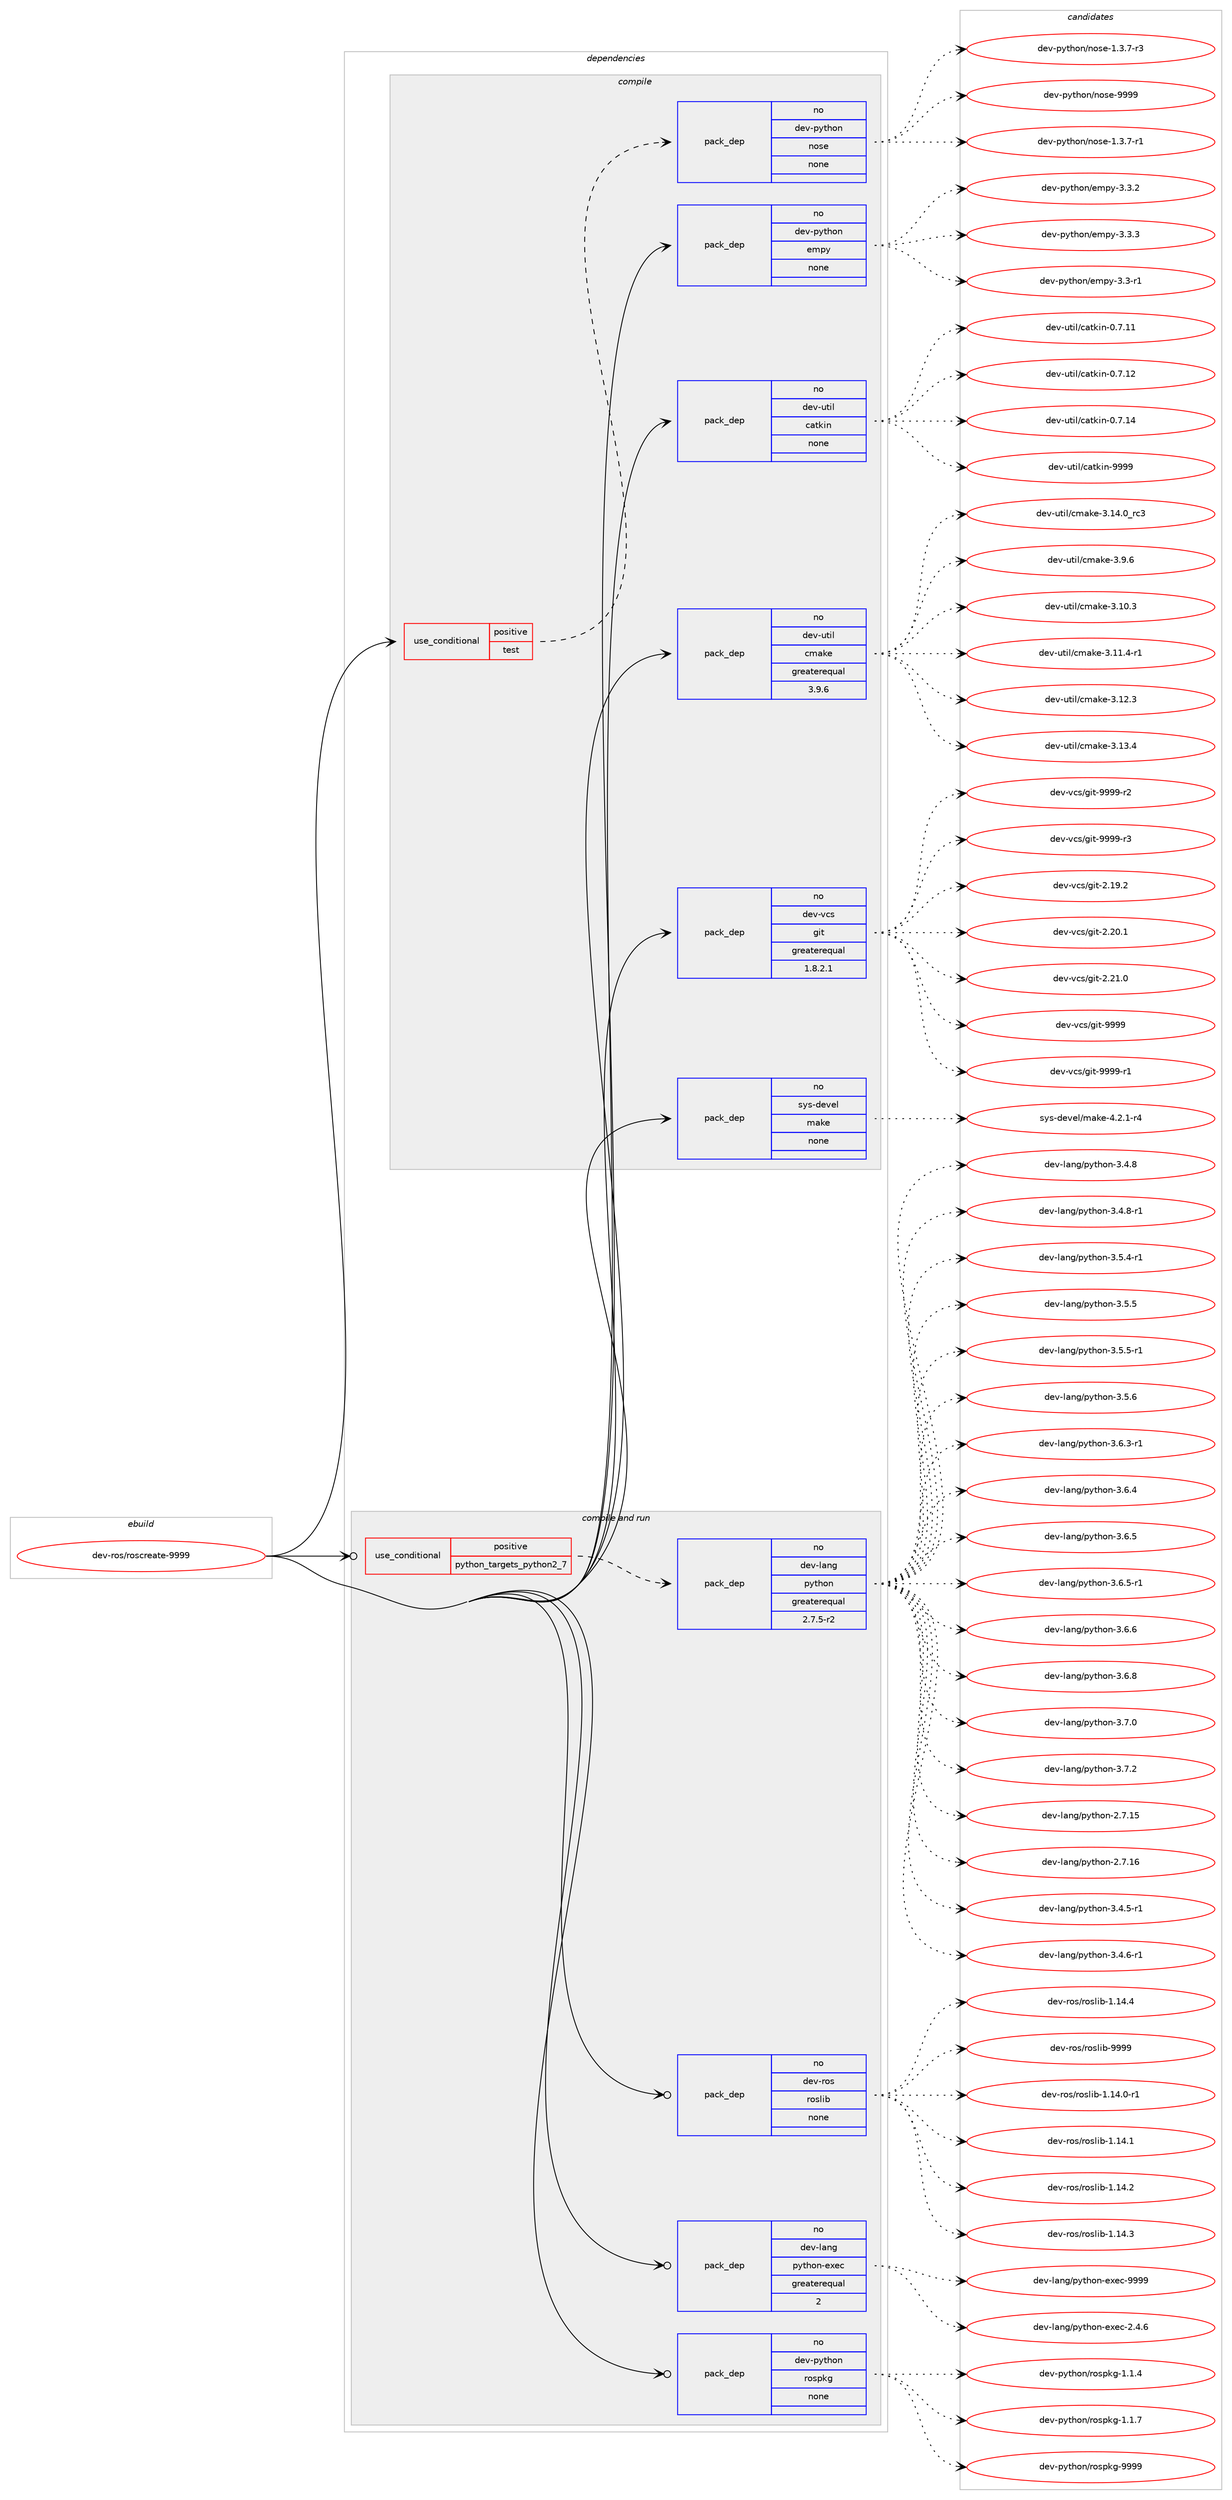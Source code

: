 digraph prolog {

# *************
# Graph options
# *************

newrank=true;
concentrate=true;
compound=true;
graph [rankdir=LR,fontname=Helvetica,fontsize=10,ranksep=1.5];#, ranksep=2.5, nodesep=0.2];
edge  [arrowhead=vee];
node  [fontname=Helvetica,fontsize=10];

# **********
# The ebuild
# **********

subgraph cluster_leftcol {
color=gray;
rank=same;
label=<<i>ebuild</i>>;
id [label="dev-ros/roscreate-9999", color=red, width=4, href="../dev-ros/roscreate-9999.svg"];
}

# ****************
# The dependencies
# ****************

subgraph cluster_midcol {
color=gray;
label=<<i>dependencies</i>>;
subgraph cluster_compile {
fillcolor="#eeeeee";
style=filled;
label=<<i>compile</i>>;
subgraph cond389886 {
dependency1465201 [label=<<TABLE BORDER="0" CELLBORDER="1" CELLSPACING="0" CELLPADDING="4"><TR><TD ROWSPAN="3" CELLPADDING="10">use_conditional</TD></TR><TR><TD>positive</TD></TR><TR><TD>test</TD></TR></TABLE>>, shape=none, color=red];
subgraph pack1051925 {
dependency1465202 [label=<<TABLE BORDER="0" CELLBORDER="1" CELLSPACING="0" CELLPADDING="4" WIDTH="220"><TR><TD ROWSPAN="6" CELLPADDING="30">pack_dep</TD></TR><TR><TD WIDTH="110">no</TD></TR><TR><TD>dev-python</TD></TR><TR><TD>nose</TD></TR><TR><TD>none</TD></TR><TR><TD></TD></TR></TABLE>>, shape=none, color=blue];
}
dependency1465201:e -> dependency1465202:w [weight=20,style="dashed",arrowhead="vee"];
}
id:e -> dependency1465201:w [weight=20,style="solid",arrowhead="vee"];
subgraph pack1051926 {
dependency1465203 [label=<<TABLE BORDER="0" CELLBORDER="1" CELLSPACING="0" CELLPADDING="4" WIDTH="220"><TR><TD ROWSPAN="6" CELLPADDING="30">pack_dep</TD></TR><TR><TD WIDTH="110">no</TD></TR><TR><TD>dev-python</TD></TR><TR><TD>empy</TD></TR><TR><TD>none</TD></TR><TR><TD></TD></TR></TABLE>>, shape=none, color=blue];
}
id:e -> dependency1465203:w [weight=20,style="solid",arrowhead="vee"];
subgraph pack1051927 {
dependency1465204 [label=<<TABLE BORDER="0" CELLBORDER="1" CELLSPACING="0" CELLPADDING="4" WIDTH="220"><TR><TD ROWSPAN="6" CELLPADDING="30">pack_dep</TD></TR><TR><TD WIDTH="110">no</TD></TR><TR><TD>dev-util</TD></TR><TR><TD>catkin</TD></TR><TR><TD>none</TD></TR><TR><TD></TD></TR></TABLE>>, shape=none, color=blue];
}
id:e -> dependency1465204:w [weight=20,style="solid",arrowhead="vee"];
subgraph pack1051928 {
dependency1465205 [label=<<TABLE BORDER="0" CELLBORDER="1" CELLSPACING="0" CELLPADDING="4" WIDTH="220"><TR><TD ROWSPAN="6" CELLPADDING="30">pack_dep</TD></TR><TR><TD WIDTH="110">no</TD></TR><TR><TD>dev-util</TD></TR><TR><TD>cmake</TD></TR><TR><TD>greaterequal</TD></TR><TR><TD>3.9.6</TD></TR></TABLE>>, shape=none, color=blue];
}
id:e -> dependency1465205:w [weight=20,style="solid",arrowhead="vee"];
subgraph pack1051929 {
dependency1465206 [label=<<TABLE BORDER="0" CELLBORDER="1" CELLSPACING="0" CELLPADDING="4" WIDTH="220"><TR><TD ROWSPAN="6" CELLPADDING="30">pack_dep</TD></TR><TR><TD WIDTH="110">no</TD></TR><TR><TD>dev-vcs</TD></TR><TR><TD>git</TD></TR><TR><TD>greaterequal</TD></TR><TR><TD>1.8.2.1</TD></TR></TABLE>>, shape=none, color=blue];
}
id:e -> dependency1465206:w [weight=20,style="solid",arrowhead="vee"];
subgraph pack1051930 {
dependency1465207 [label=<<TABLE BORDER="0" CELLBORDER="1" CELLSPACING="0" CELLPADDING="4" WIDTH="220"><TR><TD ROWSPAN="6" CELLPADDING="30">pack_dep</TD></TR><TR><TD WIDTH="110">no</TD></TR><TR><TD>sys-devel</TD></TR><TR><TD>make</TD></TR><TR><TD>none</TD></TR><TR><TD></TD></TR></TABLE>>, shape=none, color=blue];
}
id:e -> dependency1465207:w [weight=20,style="solid",arrowhead="vee"];
}
subgraph cluster_compileandrun {
fillcolor="#eeeeee";
style=filled;
label=<<i>compile and run</i>>;
subgraph cond389887 {
dependency1465208 [label=<<TABLE BORDER="0" CELLBORDER="1" CELLSPACING="0" CELLPADDING="4"><TR><TD ROWSPAN="3" CELLPADDING="10">use_conditional</TD></TR><TR><TD>positive</TD></TR><TR><TD>python_targets_python2_7</TD></TR></TABLE>>, shape=none, color=red];
subgraph pack1051931 {
dependency1465209 [label=<<TABLE BORDER="0" CELLBORDER="1" CELLSPACING="0" CELLPADDING="4" WIDTH="220"><TR><TD ROWSPAN="6" CELLPADDING="30">pack_dep</TD></TR><TR><TD WIDTH="110">no</TD></TR><TR><TD>dev-lang</TD></TR><TR><TD>python</TD></TR><TR><TD>greaterequal</TD></TR><TR><TD>2.7.5-r2</TD></TR></TABLE>>, shape=none, color=blue];
}
dependency1465208:e -> dependency1465209:w [weight=20,style="dashed",arrowhead="vee"];
}
id:e -> dependency1465208:w [weight=20,style="solid",arrowhead="odotvee"];
subgraph pack1051932 {
dependency1465210 [label=<<TABLE BORDER="0" CELLBORDER="1" CELLSPACING="0" CELLPADDING="4" WIDTH="220"><TR><TD ROWSPAN="6" CELLPADDING="30">pack_dep</TD></TR><TR><TD WIDTH="110">no</TD></TR><TR><TD>dev-lang</TD></TR><TR><TD>python-exec</TD></TR><TR><TD>greaterequal</TD></TR><TR><TD>2</TD></TR></TABLE>>, shape=none, color=blue];
}
id:e -> dependency1465210:w [weight=20,style="solid",arrowhead="odotvee"];
subgraph pack1051933 {
dependency1465211 [label=<<TABLE BORDER="0" CELLBORDER="1" CELLSPACING="0" CELLPADDING="4" WIDTH="220"><TR><TD ROWSPAN="6" CELLPADDING="30">pack_dep</TD></TR><TR><TD WIDTH="110">no</TD></TR><TR><TD>dev-python</TD></TR><TR><TD>rospkg</TD></TR><TR><TD>none</TD></TR><TR><TD></TD></TR></TABLE>>, shape=none, color=blue];
}
id:e -> dependency1465211:w [weight=20,style="solid",arrowhead="odotvee"];
subgraph pack1051934 {
dependency1465212 [label=<<TABLE BORDER="0" CELLBORDER="1" CELLSPACING="0" CELLPADDING="4" WIDTH="220"><TR><TD ROWSPAN="6" CELLPADDING="30">pack_dep</TD></TR><TR><TD WIDTH="110">no</TD></TR><TR><TD>dev-ros</TD></TR><TR><TD>roslib</TD></TR><TR><TD>none</TD></TR><TR><TD></TD></TR></TABLE>>, shape=none, color=blue];
}
id:e -> dependency1465212:w [weight=20,style="solid",arrowhead="odotvee"];
}
subgraph cluster_run {
fillcolor="#eeeeee";
style=filled;
label=<<i>run</i>>;
}
}

# **************
# The candidates
# **************

subgraph cluster_choices {
rank=same;
color=gray;
label=<<i>candidates</i>>;

subgraph choice1051925 {
color=black;
nodesep=1;
choice10010111845112121116104111110471101111151014549465146554511449 [label="dev-python/nose-1.3.7-r1", color=red, width=4,href="../dev-python/nose-1.3.7-r1.svg"];
choice10010111845112121116104111110471101111151014549465146554511451 [label="dev-python/nose-1.3.7-r3", color=red, width=4,href="../dev-python/nose-1.3.7-r3.svg"];
choice10010111845112121116104111110471101111151014557575757 [label="dev-python/nose-9999", color=red, width=4,href="../dev-python/nose-9999.svg"];
dependency1465202:e -> choice10010111845112121116104111110471101111151014549465146554511449:w [style=dotted,weight="100"];
dependency1465202:e -> choice10010111845112121116104111110471101111151014549465146554511451:w [style=dotted,weight="100"];
dependency1465202:e -> choice10010111845112121116104111110471101111151014557575757:w [style=dotted,weight="100"];
}
subgraph choice1051926 {
color=black;
nodesep=1;
choice1001011184511212111610411111047101109112121455146514511449 [label="dev-python/empy-3.3-r1", color=red, width=4,href="../dev-python/empy-3.3-r1.svg"];
choice1001011184511212111610411111047101109112121455146514650 [label="dev-python/empy-3.3.2", color=red, width=4,href="../dev-python/empy-3.3.2.svg"];
choice1001011184511212111610411111047101109112121455146514651 [label="dev-python/empy-3.3.3", color=red, width=4,href="../dev-python/empy-3.3.3.svg"];
dependency1465203:e -> choice1001011184511212111610411111047101109112121455146514511449:w [style=dotted,weight="100"];
dependency1465203:e -> choice1001011184511212111610411111047101109112121455146514650:w [style=dotted,weight="100"];
dependency1465203:e -> choice1001011184511212111610411111047101109112121455146514651:w [style=dotted,weight="100"];
}
subgraph choice1051927 {
color=black;
nodesep=1;
choice1001011184511711610510847999711610710511045484655464949 [label="dev-util/catkin-0.7.11", color=red, width=4,href="../dev-util/catkin-0.7.11.svg"];
choice1001011184511711610510847999711610710511045484655464950 [label="dev-util/catkin-0.7.12", color=red, width=4,href="../dev-util/catkin-0.7.12.svg"];
choice1001011184511711610510847999711610710511045484655464952 [label="dev-util/catkin-0.7.14", color=red, width=4,href="../dev-util/catkin-0.7.14.svg"];
choice100101118451171161051084799971161071051104557575757 [label="dev-util/catkin-9999", color=red, width=4,href="../dev-util/catkin-9999.svg"];
dependency1465204:e -> choice1001011184511711610510847999711610710511045484655464949:w [style=dotted,weight="100"];
dependency1465204:e -> choice1001011184511711610510847999711610710511045484655464950:w [style=dotted,weight="100"];
dependency1465204:e -> choice1001011184511711610510847999711610710511045484655464952:w [style=dotted,weight="100"];
dependency1465204:e -> choice100101118451171161051084799971161071051104557575757:w [style=dotted,weight="100"];
}
subgraph choice1051928 {
color=black;
nodesep=1;
choice1001011184511711610510847991099710710145514649484651 [label="dev-util/cmake-3.10.3", color=red, width=4,href="../dev-util/cmake-3.10.3.svg"];
choice10010111845117116105108479910997107101455146494946524511449 [label="dev-util/cmake-3.11.4-r1", color=red, width=4,href="../dev-util/cmake-3.11.4-r1.svg"];
choice1001011184511711610510847991099710710145514649504651 [label="dev-util/cmake-3.12.3", color=red, width=4,href="../dev-util/cmake-3.12.3.svg"];
choice1001011184511711610510847991099710710145514649514652 [label="dev-util/cmake-3.13.4", color=red, width=4,href="../dev-util/cmake-3.13.4.svg"];
choice1001011184511711610510847991099710710145514649524648951149951 [label="dev-util/cmake-3.14.0_rc3", color=red, width=4,href="../dev-util/cmake-3.14.0_rc3.svg"];
choice10010111845117116105108479910997107101455146574654 [label="dev-util/cmake-3.9.6", color=red, width=4,href="../dev-util/cmake-3.9.6.svg"];
dependency1465205:e -> choice1001011184511711610510847991099710710145514649484651:w [style=dotted,weight="100"];
dependency1465205:e -> choice10010111845117116105108479910997107101455146494946524511449:w [style=dotted,weight="100"];
dependency1465205:e -> choice1001011184511711610510847991099710710145514649504651:w [style=dotted,weight="100"];
dependency1465205:e -> choice1001011184511711610510847991099710710145514649514652:w [style=dotted,weight="100"];
dependency1465205:e -> choice1001011184511711610510847991099710710145514649524648951149951:w [style=dotted,weight="100"];
dependency1465205:e -> choice10010111845117116105108479910997107101455146574654:w [style=dotted,weight="100"];
}
subgraph choice1051929 {
color=black;
nodesep=1;
choice10010111845118991154710310511645504649574650 [label="dev-vcs/git-2.19.2", color=red, width=4,href="../dev-vcs/git-2.19.2.svg"];
choice10010111845118991154710310511645504650484649 [label="dev-vcs/git-2.20.1", color=red, width=4,href="../dev-vcs/git-2.20.1.svg"];
choice10010111845118991154710310511645504650494648 [label="dev-vcs/git-2.21.0", color=red, width=4,href="../dev-vcs/git-2.21.0.svg"];
choice1001011184511899115471031051164557575757 [label="dev-vcs/git-9999", color=red, width=4,href="../dev-vcs/git-9999.svg"];
choice10010111845118991154710310511645575757574511449 [label="dev-vcs/git-9999-r1", color=red, width=4,href="../dev-vcs/git-9999-r1.svg"];
choice10010111845118991154710310511645575757574511450 [label="dev-vcs/git-9999-r2", color=red, width=4,href="../dev-vcs/git-9999-r2.svg"];
choice10010111845118991154710310511645575757574511451 [label="dev-vcs/git-9999-r3", color=red, width=4,href="../dev-vcs/git-9999-r3.svg"];
dependency1465206:e -> choice10010111845118991154710310511645504649574650:w [style=dotted,weight="100"];
dependency1465206:e -> choice10010111845118991154710310511645504650484649:w [style=dotted,weight="100"];
dependency1465206:e -> choice10010111845118991154710310511645504650494648:w [style=dotted,weight="100"];
dependency1465206:e -> choice1001011184511899115471031051164557575757:w [style=dotted,weight="100"];
dependency1465206:e -> choice10010111845118991154710310511645575757574511449:w [style=dotted,weight="100"];
dependency1465206:e -> choice10010111845118991154710310511645575757574511450:w [style=dotted,weight="100"];
dependency1465206:e -> choice10010111845118991154710310511645575757574511451:w [style=dotted,weight="100"];
}
subgraph choice1051930 {
color=black;
nodesep=1;
choice1151211154510010111810110847109971071014552465046494511452 [label="sys-devel/make-4.2.1-r4", color=red, width=4,href="../sys-devel/make-4.2.1-r4.svg"];
dependency1465207:e -> choice1151211154510010111810110847109971071014552465046494511452:w [style=dotted,weight="100"];
}
subgraph choice1051931 {
color=black;
nodesep=1;
choice10010111845108971101034711212111610411111045504655464953 [label="dev-lang/python-2.7.15", color=red, width=4,href="../dev-lang/python-2.7.15.svg"];
choice10010111845108971101034711212111610411111045504655464954 [label="dev-lang/python-2.7.16", color=red, width=4,href="../dev-lang/python-2.7.16.svg"];
choice1001011184510897110103471121211161041111104551465246534511449 [label="dev-lang/python-3.4.5-r1", color=red, width=4,href="../dev-lang/python-3.4.5-r1.svg"];
choice1001011184510897110103471121211161041111104551465246544511449 [label="dev-lang/python-3.4.6-r1", color=red, width=4,href="../dev-lang/python-3.4.6-r1.svg"];
choice100101118451089711010347112121116104111110455146524656 [label="dev-lang/python-3.4.8", color=red, width=4,href="../dev-lang/python-3.4.8.svg"];
choice1001011184510897110103471121211161041111104551465246564511449 [label="dev-lang/python-3.4.8-r1", color=red, width=4,href="../dev-lang/python-3.4.8-r1.svg"];
choice1001011184510897110103471121211161041111104551465346524511449 [label="dev-lang/python-3.5.4-r1", color=red, width=4,href="../dev-lang/python-3.5.4-r1.svg"];
choice100101118451089711010347112121116104111110455146534653 [label="dev-lang/python-3.5.5", color=red, width=4,href="../dev-lang/python-3.5.5.svg"];
choice1001011184510897110103471121211161041111104551465346534511449 [label="dev-lang/python-3.5.5-r1", color=red, width=4,href="../dev-lang/python-3.5.5-r1.svg"];
choice100101118451089711010347112121116104111110455146534654 [label="dev-lang/python-3.5.6", color=red, width=4,href="../dev-lang/python-3.5.6.svg"];
choice1001011184510897110103471121211161041111104551465446514511449 [label="dev-lang/python-3.6.3-r1", color=red, width=4,href="../dev-lang/python-3.6.3-r1.svg"];
choice100101118451089711010347112121116104111110455146544652 [label="dev-lang/python-3.6.4", color=red, width=4,href="../dev-lang/python-3.6.4.svg"];
choice100101118451089711010347112121116104111110455146544653 [label="dev-lang/python-3.6.5", color=red, width=4,href="../dev-lang/python-3.6.5.svg"];
choice1001011184510897110103471121211161041111104551465446534511449 [label="dev-lang/python-3.6.5-r1", color=red, width=4,href="../dev-lang/python-3.6.5-r1.svg"];
choice100101118451089711010347112121116104111110455146544654 [label="dev-lang/python-3.6.6", color=red, width=4,href="../dev-lang/python-3.6.6.svg"];
choice100101118451089711010347112121116104111110455146544656 [label="dev-lang/python-3.6.8", color=red, width=4,href="../dev-lang/python-3.6.8.svg"];
choice100101118451089711010347112121116104111110455146554648 [label="dev-lang/python-3.7.0", color=red, width=4,href="../dev-lang/python-3.7.0.svg"];
choice100101118451089711010347112121116104111110455146554650 [label="dev-lang/python-3.7.2", color=red, width=4,href="../dev-lang/python-3.7.2.svg"];
dependency1465209:e -> choice10010111845108971101034711212111610411111045504655464953:w [style=dotted,weight="100"];
dependency1465209:e -> choice10010111845108971101034711212111610411111045504655464954:w [style=dotted,weight="100"];
dependency1465209:e -> choice1001011184510897110103471121211161041111104551465246534511449:w [style=dotted,weight="100"];
dependency1465209:e -> choice1001011184510897110103471121211161041111104551465246544511449:w [style=dotted,weight="100"];
dependency1465209:e -> choice100101118451089711010347112121116104111110455146524656:w [style=dotted,weight="100"];
dependency1465209:e -> choice1001011184510897110103471121211161041111104551465246564511449:w [style=dotted,weight="100"];
dependency1465209:e -> choice1001011184510897110103471121211161041111104551465346524511449:w [style=dotted,weight="100"];
dependency1465209:e -> choice100101118451089711010347112121116104111110455146534653:w [style=dotted,weight="100"];
dependency1465209:e -> choice1001011184510897110103471121211161041111104551465346534511449:w [style=dotted,weight="100"];
dependency1465209:e -> choice100101118451089711010347112121116104111110455146534654:w [style=dotted,weight="100"];
dependency1465209:e -> choice1001011184510897110103471121211161041111104551465446514511449:w [style=dotted,weight="100"];
dependency1465209:e -> choice100101118451089711010347112121116104111110455146544652:w [style=dotted,weight="100"];
dependency1465209:e -> choice100101118451089711010347112121116104111110455146544653:w [style=dotted,weight="100"];
dependency1465209:e -> choice1001011184510897110103471121211161041111104551465446534511449:w [style=dotted,weight="100"];
dependency1465209:e -> choice100101118451089711010347112121116104111110455146544654:w [style=dotted,weight="100"];
dependency1465209:e -> choice100101118451089711010347112121116104111110455146544656:w [style=dotted,weight="100"];
dependency1465209:e -> choice100101118451089711010347112121116104111110455146554648:w [style=dotted,weight="100"];
dependency1465209:e -> choice100101118451089711010347112121116104111110455146554650:w [style=dotted,weight="100"];
}
subgraph choice1051932 {
color=black;
nodesep=1;
choice1001011184510897110103471121211161041111104510112010199455046524654 [label="dev-lang/python-exec-2.4.6", color=red, width=4,href="../dev-lang/python-exec-2.4.6.svg"];
choice10010111845108971101034711212111610411111045101120101994557575757 [label="dev-lang/python-exec-9999", color=red, width=4,href="../dev-lang/python-exec-9999.svg"];
dependency1465210:e -> choice1001011184510897110103471121211161041111104510112010199455046524654:w [style=dotted,weight="100"];
dependency1465210:e -> choice10010111845108971101034711212111610411111045101120101994557575757:w [style=dotted,weight="100"];
}
subgraph choice1051933 {
color=black;
nodesep=1;
choice1001011184511212111610411111047114111115112107103454946494652 [label="dev-python/rospkg-1.1.4", color=red, width=4,href="../dev-python/rospkg-1.1.4.svg"];
choice1001011184511212111610411111047114111115112107103454946494655 [label="dev-python/rospkg-1.1.7", color=red, width=4,href="../dev-python/rospkg-1.1.7.svg"];
choice10010111845112121116104111110471141111151121071034557575757 [label="dev-python/rospkg-9999", color=red, width=4,href="../dev-python/rospkg-9999.svg"];
dependency1465211:e -> choice1001011184511212111610411111047114111115112107103454946494652:w [style=dotted,weight="100"];
dependency1465211:e -> choice1001011184511212111610411111047114111115112107103454946494655:w [style=dotted,weight="100"];
dependency1465211:e -> choice10010111845112121116104111110471141111151121071034557575757:w [style=dotted,weight="100"];
}
subgraph choice1051934 {
color=black;
nodesep=1;
choice100101118451141111154711411111510810598454946495246484511449 [label="dev-ros/roslib-1.14.0-r1", color=red, width=4,href="../dev-ros/roslib-1.14.0-r1.svg"];
choice10010111845114111115471141111151081059845494649524649 [label="dev-ros/roslib-1.14.1", color=red, width=4,href="../dev-ros/roslib-1.14.1.svg"];
choice10010111845114111115471141111151081059845494649524650 [label="dev-ros/roslib-1.14.2", color=red, width=4,href="../dev-ros/roslib-1.14.2.svg"];
choice10010111845114111115471141111151081059845494649524651 [label="dev-ros/roslib-1.14.3", color=red, width=4,href="../dev-ros/roslib-1.14.3.svg"];
choice10010111845114111115471141111151081059845494649524652 [label="dev-ros/roslib-1.14.4", color=red, width=4,href="../dev-ros/roslib-1.14.4.svg"];
choice1001011184511411111547114111115108105984557575757 [label="dev-ros/roslib-9999", color=red, width=4,href="../dev-ros/roslib-9999.svg"];
dependency1465212:e -> choice100101118451141111154711411111510810598454946495246484511449:w [style=dotted,weight="100"];
dependency1465212:e -> choice10010111845114111115471141111151081059845494649524649:w [style=dotted,weight="100"];
dependency1465212:e -> choice10010111845114111115471141111151081059845494649524650:w [style=dotted,weight="100"];
dependency1465212:e -> choice10010111845114111115471141111151081059845494649524651:w [style=dotted,weight="100"];
dependency1465212:e -> choice10010111845114111115471141111151081059845494649524652:w [style=dotted,weight="100"];
dependency1465212:e -> choice1001011184511411111547114111115108105984557575757:w [style=dotted,weight="100"];
}
}

}
